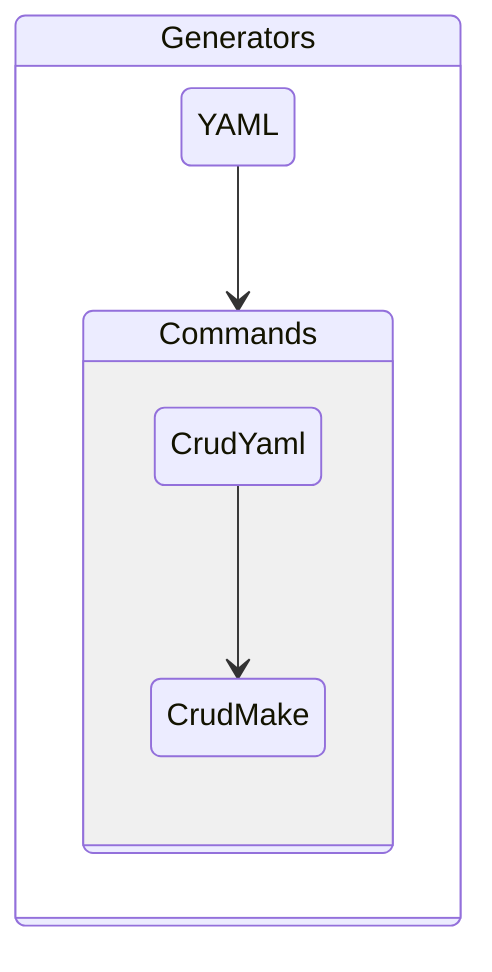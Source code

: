 stateDiagram
  state Generators {
    YAML --> Commands
    state Commands {
      CrudYaml --> CrudMake
    }
  }